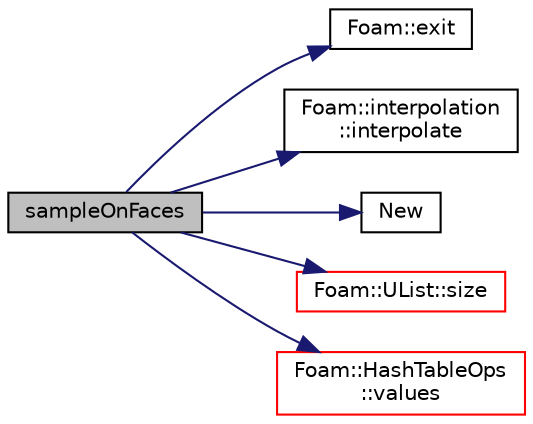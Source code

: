 digraph "sampleOnFaces"
{
  bgcolor="transparent";
  edge [fontname="Helvetica",fontsize="10",labelfontname="Helvetica",labelfontsize="10"];
  node [fontname="Helvetica",fontsize="10",shape=record];
  rankdir="LR";
  Node1 [label="sampleOnFaces",height=0.2,width=0.4,color="black", fillcolor="grey75", style="filled" fontcolor="black"];
  Node1 -> Node2 [color="midnightblue",fontsize="10",style="solid",fontname="Helvetica"];
  Node2 [label="Foam::exit",height=0.2,width=0.4,color="black",URL="$namespaceFoam.html#a06ca7250d8e89caf05243ec094843642"];
  Node1 -> Node3 [color="midnightblue",fontsize="10",style="solid",fontname="Helvetica"];
  Node3 [label="Foam::interpolation\l::interpolate",height=0.2,width=0.4,color="black",URL="$classFoam_1_1interpolation.html#af9534a4c4b0a7397cd6f650e16285442",tooltip="Interpolate field to the given point in the given cell. "];
  Node1 -> Node4 [color="midnightblue",fontsize="10",style="solid",fontname="Helvetica"];
  Node4 [label="New",height=0.2,width=0.4,color="black",URL="$classFoam_1_1sampledSurface.html#a9dcc5d6a2827b13633443209f5cabf7d",tooltip="Return a reference to the selected surface. "];
  Node1 -> Node5 [color="midnightblue",fontsize="10",style="solid",fontname="Helvetica"];
  Node5 [label="Foam::UList::size",height=0.2,width=0.4,color="red",URL="$classFoam_1_1UList.html#afee03bfededf699921815b2bf3c41e35",tooltip="Override size to be inconsistent with allocated storage. "];
  Node1 -> Node6 [color="midnightblue",fontsize="10",style="solid",fontname="Helvetica"];
  Node6 [label="Foam::HashTableOps\l::values",height=0.2,width=0.4,color="red",URL="$namespaceFoam_1_1HashTableOps.html#ac4b37690391dc27447cbff9181265054",tooltip="List of values from HashTable, optionally sorted. "];
}

